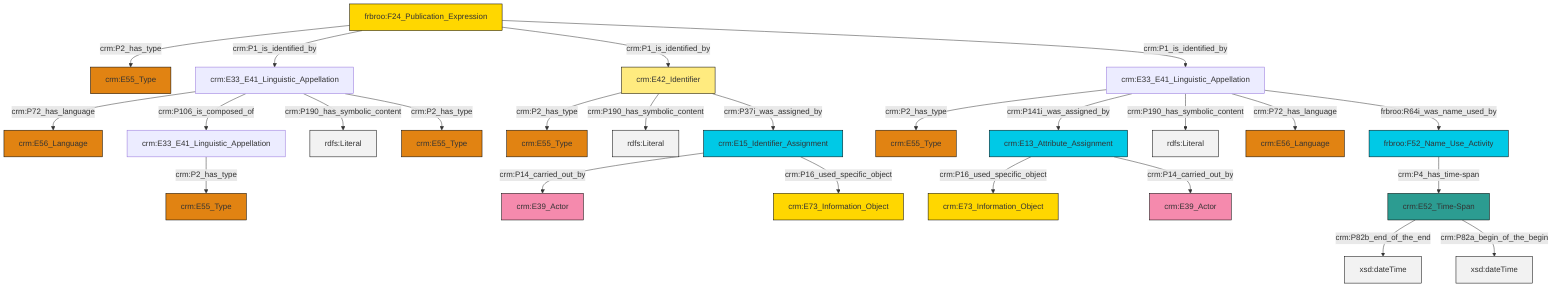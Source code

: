 graph TD
classDef Literal fill:#f2f2f2,stroke:#000000;
classDef CRM_Entity fill:#FFFFFF,stroke:#000000;
classDef Temporal_Entity fill:#00C9E6, stroke:#000000;
classDef Type fill:#E18312, stroke:#000000;
classDef Time-Span fill:#2C9C91, stroke:#000000;
classDef Appellation fill:#FFEB7F, stroke:#000000;
classDef Place fill:#008836, stroke:#000000;
classDef Persistent_Item fill:#B266B2, stroke:#000000;
classDef Conceptual_Object fill:#FFD700, stroke:#000000;
classDef Physical_Thing fill:#D2B48C, stroke:#000000;
classDef Actor fill:#f58aad, stroke:#000000;
classDef PC_Classes fill:#4ce600, stroke:#000000;
classDef Multi fill:#cccccc,stroke:#000000;

0["crm:E33_E41_Linguistic_Appellation"]:::Default -->|crm:P2_has_type| 1["crm:E55_Type"]:::Type
2["crm:E15_Identifier_Assignment"]:::Temporal_Entity -->|crm:P14_carried_out_by| 3["crm:E39_Actor"]:::Actor
0["crm:E33_E41_Linguistic_Appellation"]:::Default -->|crm:P141i_was_assigned_by| 4["crm:E13_Attribute_Assignment"]:::Temporal_Entity
7["frbroo:F52_Name_Use_Activity"]:::Temporal_Entity -->|crm:P4_has_time-span| 8["crm:E52_Time-Span"]:::Time-Span
9["crm:E33_E41_Linguistic_Appellation"]:::Default -->|crm:P72_has_language| 10["crm:E56_Language"]:::Type
8["crm:E52_Time-Span"]:::Time-Span -->|crm:P82b_end_of_the_end| 11[xsd:dateTime]:::Literal
14["crm:E33_E41_Linguistic_Appellation"]:::Default -->|crm:P2_has_type| 15["crm:E55_Type"]:::Type
16["frbroo:F24_Publication_Expression"]:::Conceptual_Object -->|crm:P2_has_type| 17["crm:E55_Type"]:::Type
9["crm:E33_E41_Linguistic_Appellation"]:::Default -->|crm:P106_is_composed_of| 14["crm:E33_E41_Linguistic_Appellation"]:::Default
18["crm:E42_Identifier"]:::Appellation -->|crm:P2_has_type| 19["crm:E55_Type"]:::Type
4["crm:E13_Attribute_Assignment"]:::Temporal_Entity -->|crm:P16_used_specific_object| 5["crm:E73_Information_Object"]:::Conceptual_Object
16["frbroo:F24_Publication_Expression"]:::Conceptual_Object -->|crm:P1_is_identified_by| 9["crm:E33_E41_Linguistic_Appellation"]:::Default
16["frbroo:F24_Publication_Expression"]:::Conceptual_Object -->|crm:P1_is_identified_by| 18["crm:E42_Identifier"]:::Appellation
2["crm:E15_Identifier_Assignment"]:::Temporal_Entity -->|crm:P16_used_specific_object| 12["crm:E73_Information_Object"]:::Conceptual_Object
16["frbroo:F24_Publication_Expression"]:::Conceptual_Object -->|crm:P1_is_identified_by| 0["crm:E33_E41_Linguistic_Appellation"]:::Default
4["crm:E13_Attribute_Assignment"]:::Temporal_Entity -->|crm:P14_carried_out_by| 29["crm:E39_Actor"]:::Actor
18["crm:E42_Identifier"]:::Appellation -->|crm:P190_has_symbolic_content| 30[rdfs:Literal]:::Literal
18["crm:E42_Identifier"]:::Appellation -->|crm:P37i_was_assigned_by| 2["crm:E15_Identifier_Assignment"]:::Temporal_Entity
9["crm:E33_E41_Linguistic_Appellation"]:::Default -->|crm:P190_has_symbolic_content| 33[rdfs:Literal]:::Literal
0["crm:E33_E41_Linguistic_Appellation"]:::Default -->|crm:P190_has_symbolic_content| 38[rdfs:Literal]:::Literal
0["crm:E33_E41_Linguistic_Appellation"]:::Default -->|crm:P72_has_language| 39["crm:E56_Language"]:::Type
0["crm:E33_E41_Linguistic_Appellation"]:::Default -->|frbroo:R64i_was_name_used_by| 7["frbroo:F52_Name_Use_Activity"]:::Temporal_Entity
9["crm:E33_E41_Linguistic_Appellation"]:::Default -->|crm:P2_has_type| 21["crm:E55_Type"]:::Type
8["crm:E52_Time-Span"]:::Time-Span -->|crm:P82a_begin_of_the_begin| 45[xsd:dateTime]:::Literal